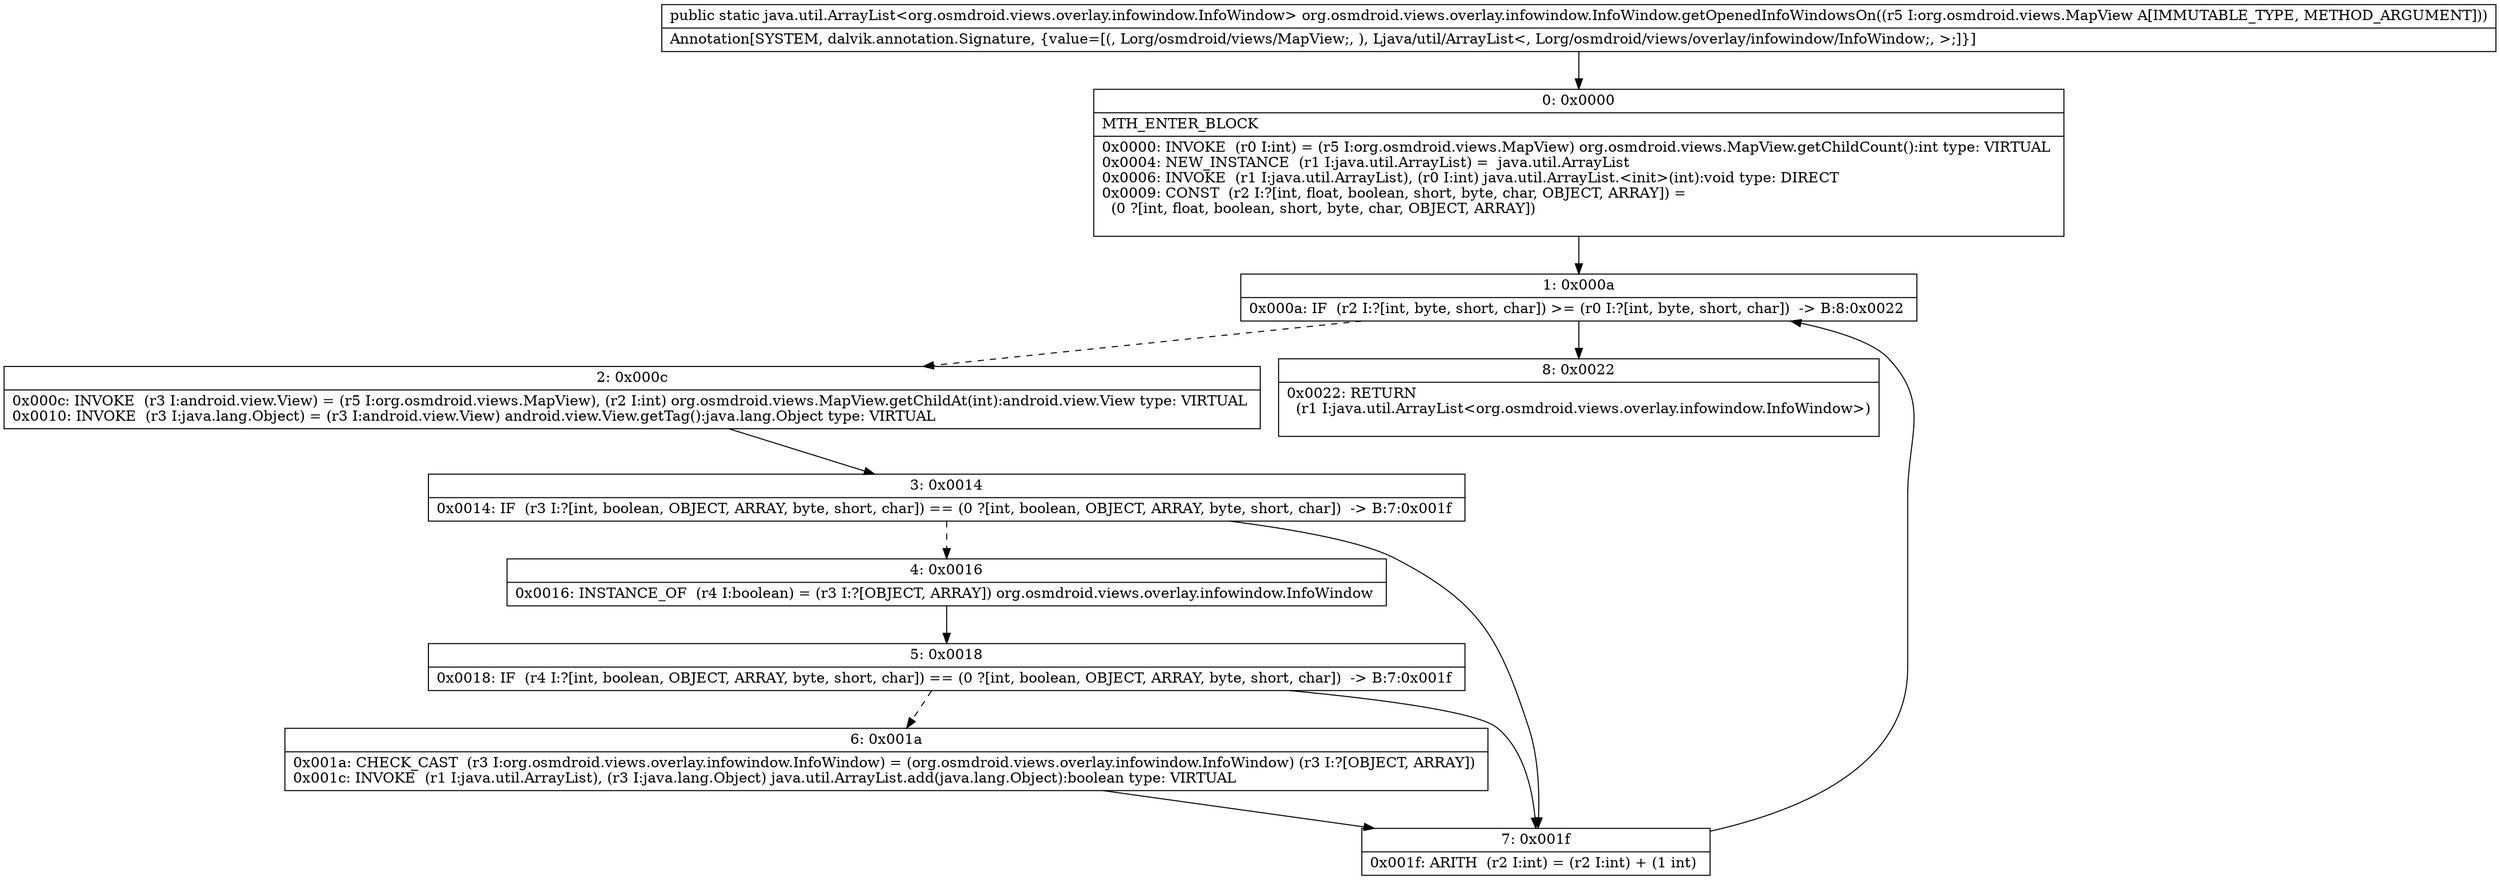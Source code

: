digraph "CFG fororg.osmdroid.views.overlay.infowindow.InfoWindow.getOpenedInfoWindowsOn(Lorg\/osmdroid\/views\/MapView;)Ljava\/util\/ArrayList;" {
Node_0 [shape=record,label="{0\:\ 0x0000|MTH_ENTER_BLOCK\l|0x0000: INVOKE  (r0 I:int) = (r5 I:org.osmdroid.views.MapView) org.osmdroid.views.MapView.getChildCount():int type: VIRTUAL \l0x0004: NEW_INSTANCE  (r1 I:java.util.ArrayList) =  java.util.ArrayList \l0x0006: INVOKE  (r1 I:java.util.ArrayList), (r0 I:int) java.util.ArrayList.\<init\>(int):void type: DIRECT \l0x0009: CONST  (r2 I:?[int, float, boolean, short, byte, char, OBJECT, ARRAY]) = \l  (0 ?[int, float, boolean, short, byte, char, OBJECT, ARRAY])\l \l}"];
Node_1 [shape=record,label="{1\:\ 0x000a|0x000a: IF  (r2 I:?[int, byte, short, char]) \>= (r0 I:?[int, byte, short, char])  \-\> B:8:0x0022 \l}"];
Node_2 [shape=record,label="{2\:\ 0x000c|0x000c: INVOKE  (r3 I:android.view.View) = (r5 I:org.osmdroid.views.MapView), (r2 I:int) org.osmdroid.views.MapView.getChildAt(int):android.view.View type: VIRTUAL \l0x0010: INVOKE  (r3 I:java.lang.Object) = (r3 I:android.view.View) android.view.View.getTag():java.lang.Object type: VIRTUAL \l}"];
Node_3 [shape=record,label="{3\:\ 0x0014|0x0014: IF  (r3 I:?[int, boolean, OBJECT, ARRAY, byte, short, char]) == (0 ?[int, boolean, OBJECT, ARRAY, byte, short, char])  \-\> B:7:0x001f \l}"];
Node_4 [shape=record,label="{4\:\ 0x0016|0x0016: INSTANCE_OF  (r4 I:boolean) = (r3 I:?[OBJECT, ARRAY]) org.osmdroid.views.overlay.infowindow.InfoWindow \l}"];
Node_5 [shape=record,label="{5\:\ 0x0018|0x0018: IF  (r4 I:?[int, boolean, OBJECT, ARRAY, byte, short, char]) == (0 ?[int, boolean, OBJECT, ARRAY, byte, short, char])  \-\> B:7:0x001f \l}"];
Node_6 [shape=record,label="{6\:\ 0x001a|0x001a: CHECK_CAST  (r3 I:org.osmdroid.views.overlay.infowindow.InfoWindow) = (org.osmdroid.views.overlay.infowindow.InfoWindow) (r3 I:?[OBJECT, ARRAY]) \l0x001c: INVOKE  (r1 I:java.util.ArrayList), (r3 I:java.lang.Object) java.util.ArrayList.add(java.lang.Object):boolean type: VIRTUAL \l}"];
Node_7 [shape=record,label="{7\:\ 0x001f|0x001f: ARITH  (r2 I:int) = (r2 I:int) + (1 int) \l}"];
Node_8 [shape=record,label="{8\:\ 0x0022|0x0022: RETURN  \l  (r1 I:java.util.ArrayList\<org.osmdroid.views.overlay.infowindow.InfoWindow\>)\l \l}"];
MethodNode[shape=record,label="{public static java.util.ArrayList\<org.osmdroid.views.overlay.infowindow.InfoWindow\> org.osmdroid.views.overlay.infowindow.InfoWindow.getOpenedInfoWindowsOn((r5 I:org.osmdroid.views.MapView A[IMMUTABLE_TYPE, METHOD_ARGUMENT]))  | Annotation[SYSTEM, dalvik.annotation.Signature, \{value=[(, Lorg\/osmdroid\/views\/MapView;, ), Ljava\/util\/ArrayList\<, Lorg\/osmdroid\/views\/overlay\/infowindow\/InfoWindow;, \>;]\}]\l}"];
MethodNode -> Node_0;
Node_0 -> Node_1;
Node_1 -> Node_2[style=dashed];
Node_1 -> Node_8;
Node_2 -> Node_3;
Node_3 -> Node_4[style=dashed];
Node_3 -> Node_7;
Node_4 -> Node_5;
Node_5 -> Node_6[style=dashed];
Node_5 -> Node_7;
Node_6 -> Node_7;
Node_7 -> Node_1;
}

